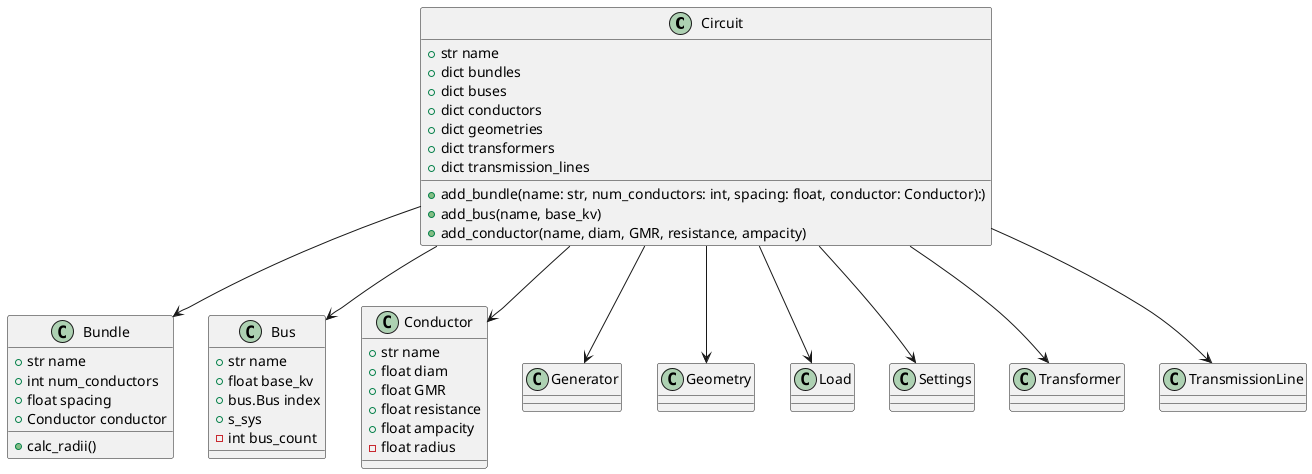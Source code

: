 @startuml
class Circuit {
    +str name
    +dict bundles
    +dict buses
    +dict conductors
    +dict geometries
    +dict transformers
    +dict transmission_lines

    +add_bundle(name: str, num_conductors: int, spacing: float, conductor: Conductor):)
    +add_bus(name, base_kv)
    +add_conductor(name, diam, GMR, resistance, ampacity)
}

class Bundle {
    +str name
    +int num_conductors
    +float spacing
    +Conductor conductor

    +calc_radii()
}

class Bus {
    +str name
    +float base_kv
    +bus.Bus index
    +s_sys
    -int bus_count
}

class Conductor {
    +str name
    +float diam
    +float GMR
    +float resistance
    +float ampacity
    -float radius
}

class Generator {

}

class Geometry {

}

class Load {

}

class Settings {

}

class Transformer {

}

class TransmissionLine {

}

Circuit --> Bundle
Circuit --> Bus
Circuit --> Conductor
Circuit --> Generator
Circuit --> Geometry
Circuit --> Load
Circuit --> Settings
Circuit --> Transformer
Circuit --> TransmissionLine

@enduml
